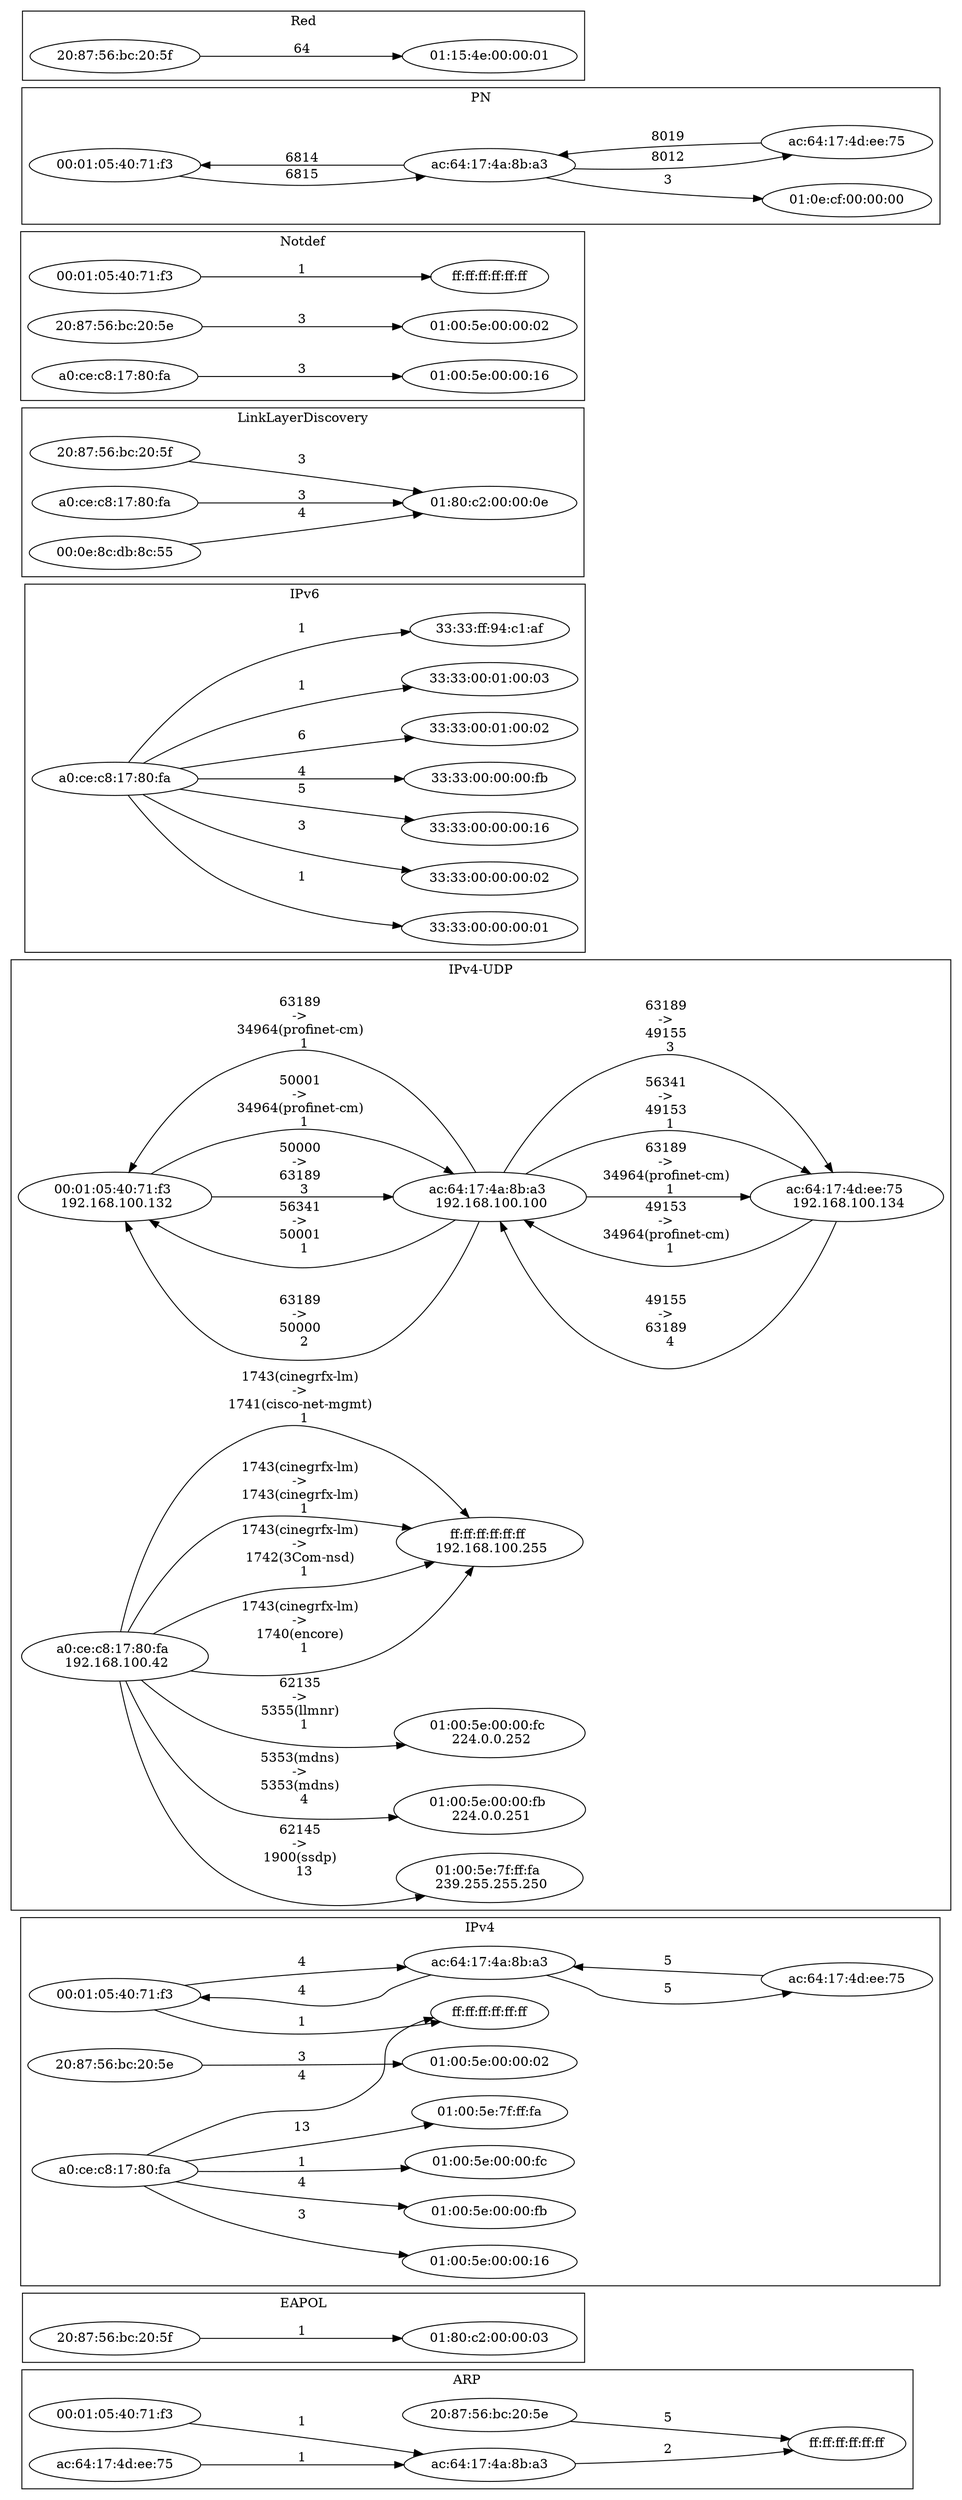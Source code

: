 digraph  {
 rankdir= LR;

	subgraph cluster_s1 {
		label="ARP";
		n22[label="00:01:05:40:71:f3"];
		n59[label="20:87:56:bc:20:5e"];
		n18[label="ac:64:17:4a:8b:a3"];
		n17[label="ac:64:17:4d:ee:75"];
		n45[label="ff:ff:ff:ff:ff:ff"];
		n22->n18[label="1"];
		n59->n45[label="5"];
		n18->n45[label="2"];
		n17->n18[label="1"];
		
	}
	subgraph cluster_s8 {
		label="EAPOL";
		n38[label="01:80:c2:00:00:03"];
		n37[label="20:87:56:bc:20:5f"];
		n37->n38[label="1"];
		
	}
	subgraph cluster_s2 {
		label="IPv4";
		n44[label="00:01:05:40:71:f3"];
		n30[label="01:00:5e:00:00:02"];
		n33[label="01:00:5e:00:00:16"];
		n46[label="01:00:5e:00:00:fb"];
		n20[label="01:00:5e:00:00:fc"];
		n26[label="01:00:5e:7f:ff:fa"];
		n29[label="20:87:56:bc:20:5e"];
		n19[label="a0:ce:c8:17:80:fa"];
		n43[label="ac:64:17:4a:8b:a3"];
		n42[label="ac:64:17:4d:ee:75"];
		n47[label="ff:ff:ff:ff:ff:ff"];
		n44->n47[label="1"];
		n44->n43[label="4"];
		n29->n30[label="3"];
		n19->n20[label="1"];
		n19->n26[label="13"];
		n19->n33[label="3"];
		n19->n46[label="4"];
		n19->n47[label="4"];
		n43->n44[label="4"];
		n43->n42[label="5"];
		n42->n43[label="5"];
		
	}
	subgraph cluster_s4 {
		label="IPv4-TCP";
		
	}
	subgraph cluster_s3 {
		label="IPv4-UDP";
		n53[label="00:01:05:40:71:f3 \n 192.168.100.132"];
		n16[label="01:00:5e:00:00:fb \n 224.0.0.251"];
		n56[label="01:00:5e:00:00:fc \n 224.0.0.252"];
		n32[label="01:00:5e:7f:ff:fa \n 239.255.255.250"];
		n15[label="a0:ce:c8:17:80:fa \n 192.168.100.42"];
		n28[label="ac:64:17:4a:8b:a3 \n 192.168.100.100"];
		n27[label="ac:64:17:4d:ee:75 \n 192.168.100.134"];
		n31[label="ff:ff:ff:ff:ff:ff \n 192.168.100.255"];
		n53->n28[label="50000 \n-> \n63189 \n 3"];
		n53->n28[label="50001 \n-> \n34964(profinet-cm) \n 1"];
		n15->n16[label="5353(mdns) \n-> \n5353(mdns) \n 4"];
		n15->n31[label="1743(cinegrfx-lm) \n-> \n1741(cisco-net-mgmt) \n 1"];
		n15->n32[label="62145 \n-> \n1900(ssdp) \n 13"];
		n15->n31[label="1743(cinegrfx-lm) \n-> \n1740(encore) \n 1"];
		n15->n56[label="62135 \n-> \n5355(llmnr) \n 1"];
		n15->n31[label="1743(cinegrfx-lm) \n-> \n1742(3Com-nsd) \n 1"];
		n15->n31[label="1743(cinegrfx-lm) \n-> \n1743(cinegrfx-lm) \n 1"];
		n28->n27[label="63189 \n-> \n34964(profinet-cm) \n 1"];
		n28->n27[label="56341 \n-> \n49153 \n 1"];
		n28->n27[label="63189 \n-> \n49155 \n 3"];
		n28->n53[label="63189 \n-> \n34964(profinet-cm) \n 1"];
		n28->n53[label="63189 \n-> \n50000 \n 2"];
		n28->n53[label="56341 \n-> \n50001 \n 1"];
		n27->n28[label="49155 \n-> \n63189 \n 4"];
		n27->n28[label="49153 \n-> \n34964(profinet-cm) \n 1"];
		
	}
	subgraph cluster_s5 {
		label="IPv6";
		n23[label="33:33:00:00:00:01"];
		n21[label="33:33:00:00:00:02"];
		n51[label="33:33:00:00:00:16"];
		n39[label="33:33:00:00:00:fb"];
		n52[label="33:33:00:01:00:02"];
		n12[label="33:33:00:01:00:03"];
		n48[label="33:33:ff:94:c1:af"];
		n11[label="a0:ce:c8:17:80:fa"];
		n11->n12[label="1"];
		n11->n21[label="3"];
		n11->n23[label="1"];
		n11->n39[label="4"];
		n11->n48[label="1"];
		n11->n51[label="5"];
		n11->n52[label="6"];
		
	}
	subgraph cluster_s9 {
		label="LinkLayerDiscovery";
		n55[label="00:0e:8c:db:8c:55"];
		n35[label="01:80:c2:00:00:0e"];
		n60[label="20:87:56:bc:20:5f"];
		n34[label="a0:ce:c8:17:80:fa"];
		n55->n35[label="4"];
		n60->n35[label="3"];
		n34->n35[label="3"];
		
	}
	subgraph cluster_s10 {
		label="Notdef";
		n40[label="00:01:05:40:71:f3"];
		n14[label="01:00:5e:00:00:02"];
		n50[label="01:00:5e:00:00:16"];
		n13[label="20:87:56:bc:20:5e"];
		n49[label="a0:ce:c8:17:80:fa"];
		n41[label="ff:ff:ff:ff:ff:ff"];
		n40->n41[label="1"];
		n13->n14[label="3"];
		n49->n50[label="3"];
		
	}
	subgraph cluster_s6 {
		label="PN";
		n25[label="00:01:05:40:71:f3"];
		n36[label="01:0e:cf:00:00:00"];
		n24[label="ac:64:17:4a:8b:a3"];
		n54[label="ac:64:17:4d:ee:75"];
		n25->n24[label="6815"];
		n24->n25[label="6814"];
		n24->n36[label="3"];
		n24->n54[label="8012"];
		n54->n24[label="8019"];
		
	}
	subgraph cluster_s7 {
		label="Red";
		n58[label="01:15:4e:00:00:01"];
		n57[label="20:87:56:bc:20:5f"];
		n57->n58[label="64"];
		
	}
	
	
}
